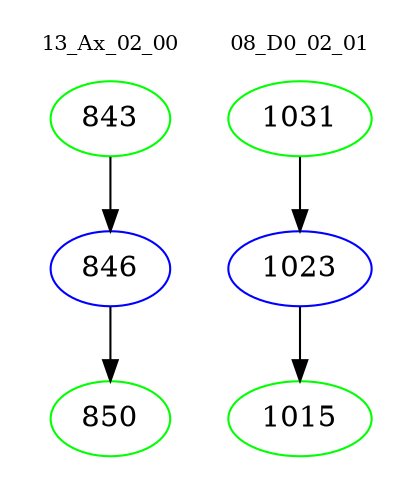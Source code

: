 digraph{
subgraph cluster_0 {
color = white
label = "13_Ax_02_00";
fontsize=10;
T0_843 [label="843", color="green"]
T0_843 -> T0_846 [color="black"]
T0_846 [label="846", color="blue"]
T0_846 -> T0_850 [color="black"]
T0_850 [label="850", color="green"]
}
subgraph cluster_1 {
color = white
label = "08_D0_02_01";
fontsize=10;
T1_1031 [label="1031", color="green"]
T1_1031 -> T1_1023 [color="black"]
T1_1023 [label="1023", color="blue"]
T1_1023 -> T1_1015 [color="black"]
T1_1015 [label="1015", color="green"]
}
}
